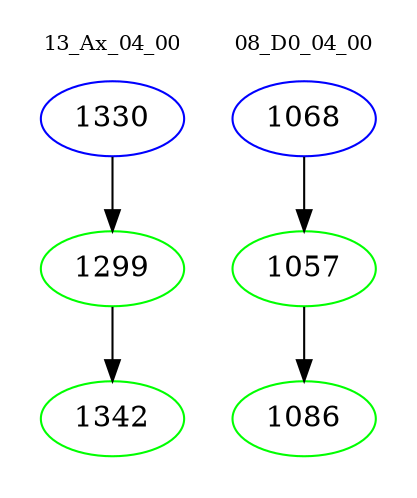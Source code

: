 digraph{
subgraph cluster_0 {
color = white
label = "13_Ax_04_00";
fontsize=10;
T0_1330 [label="1330", color="blue"]
T0_1330 -> T0_1299 [color="black"]
T0_1299 [label="1299", color="green"]
T0_1299 -> T0_1342 [color="black"]
T0_1342 [label="1342", color="green"]
}
subgraph cluster_1 {
color = white
label = "08_D0_04_00";
fontsize=10;
T1_1068 [label="1068", color="blue"]
T1_1068 -> T1_1057 [color="black"]
T1_1057 [label="1057", color="green"]
T1_1057 -> T1_1086 [color="black"]
T1_1086 [label="1086", color="green"]
}
}

